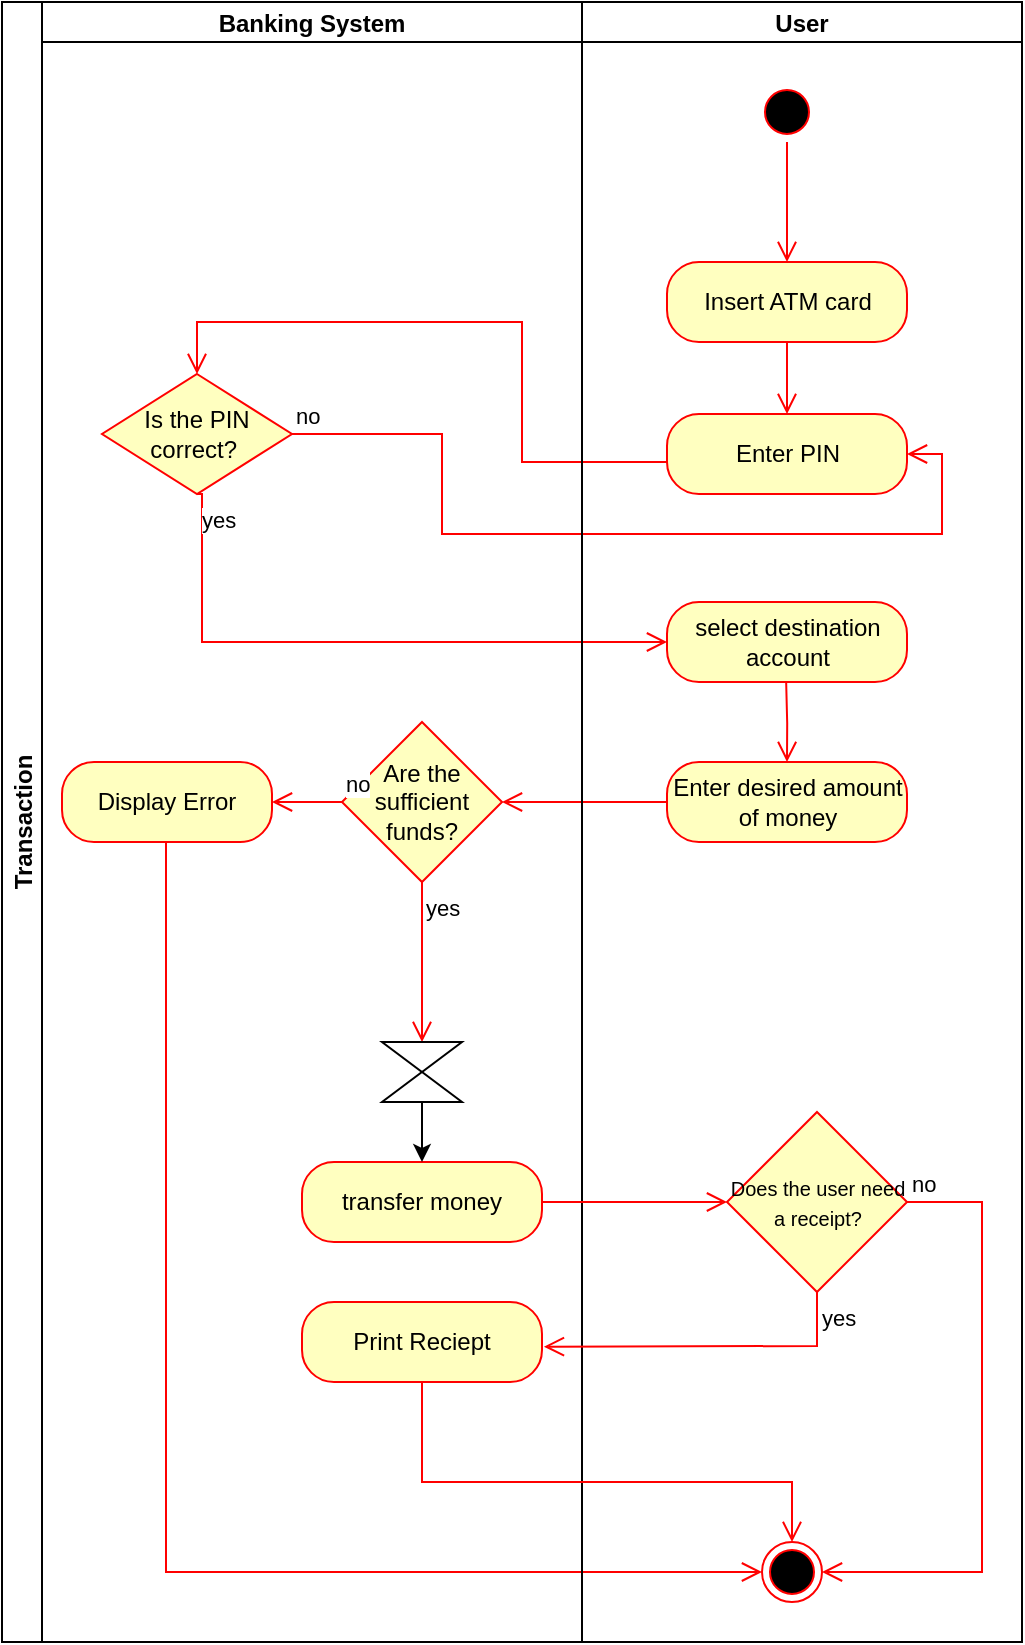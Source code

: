 <mxfile version="24.3.1" type="github">
  <diagram name="Page-1" id="0xEGlJvhAFHPblCupgJv">
    <mxGraphModel dx="2413" dy="1895" grid="1" gridSize="10" guides="1" tooltips="1" connect="1" arrows="1" fold="1" page="1" pageScale="1" pageWidth="850" pageHeight="1100" math="0" shadow="0">
      <root>
        <mxCell id="0" />
        <mxCell id="1" parent="0" />
        <mxCell id="W4o_OMUIAl7zwOc1OcBB-66" value="Transaction" style="swimlane;childLayout=stackLayout;resizeParent=1;resizeParentMax=0;startSize=20;horizontal=0;horizontalStack=1;" vertex="1" parent="1">
          <mxGeometry x="-670" y="-110" width="510" height="820" as="geometry" />
        </mxCell>
        <mxCell id="W4o_OMUIAl7zwOc1OcBB-38" value="" style="edgeStyle=orthogonalEdgeStyle;html=1;verticalAlign=bottom;endArrow=open;endSize=8;strokeColor=#ff0000;rounded=0;entryX=0.5;entryY=0;entryDx=0;entryDy=0;exitX=0;exitY=0.5;exitDx=0;exitDy=0;" edge="1" source="W4o_OMUIAl7zwOc1OcBB-37" parent="W4o_OMUIAl7zwOc1OcBB-66" target="W4o_OMUIAl7zwOc1OcBB-39">
          <mxGeometry relative="1" as="geometry">
            <mxPoint x="432.5" y="286" as="targetPoint" />
            <mxPoint x="450" y="230" as="sourcePoint" />
            <Array as="points">
              <mxPoint x="333" y="230" />
              <mxPoint x="260" y="230" />
              <mxPoint x="260" y="160" />
              <mxPoint x="97" y="160" />
            </Array>
          </mxGeometry>
        </mxCell>
        <mxCell id="W4o_OMUIAl7zwOc1OcBB-40" value="no" style="edgeStyle=orthogonalEdgeStyle;html=1;align=left;verticalAlign=bottom;endArrow=open;endSize=8;strokeColor=#ff0000;rounded=0;entryX=1;entryY=0.5;entryDx=0;entryDy=0;exitX=1;exitY=0.5;exitDx=0;exitDy=0;" edge="1" source="W4o_OMUIAl7zwOc1OcBB-39" parent="W4o_OMUIAl7zwOc1OcBB-66" target="W4o_OMUIAl7zwOc1OcBB-37">
          <mxGeometry x="-1" relative="1" as="geometry">
            <mxPoint x="577.5" y="226" as="targetPoint" />
            <Array as="points">
              <mxPoint x="220" y="216" />
              <mxPoint x="220" y="266" />
              <mxPoint x="470" y="266" />
              <mxPoint x="470" y="226" />
            </Array>
          </mxGeometry>
        </mxCell>
        <mxCell id="W4o_OMUIAl7zwOc1OcBB-48" value="yes" style="edgeStyle=orthogonalEdgeStyle;html=1;align=left;verticalAlign=top;endArrow=open;endSize=8;strokeColor=#ff0000;rounded=0;exitX=0.5;exitY=1;exitDx=0;exitDy=0;entryX=0;entryY=0.5;entryDx=0;entryDy=0;" edge="1" source="W4o_OMUIAl7zwOc1OcBB-39" parent="W4o_OMUIAl7zwOc1OcBB-66" target="W4o_OMUIAl7zwOc1OcBB-43">
          <mxGeometry x="-1" relative="1" as="geometry">
            <mxPoint x="360" y="320" as="targetPoint" />
            <mxPoint x="217.079" y="296.004" as="sourcePoint" />
            <Array as="points">
              <mxPoint x="100" y="246" />
              <mxPoint x="100" y="320" />
            </Array>
          </mxGeometry>
        </mxCell>
        <mxCell id="W4o_OMUIAl7zwOc1OcBB-68" value="Banking System" style="swimlane;startSize=20;" vertex="1" parent="W4o_OMUIAl7zwOc1OcBB-66">
          <mxGeometry x="20" width="270" height="820" as="geometry" />
        </mxCell>
        <mxCell id="W4o_OMUIAl7zwOc1OcBB-39" value="Is the PIN correct?&amp;nbsp;" style="rhombus;whiteSpace=wrap;html=1;fontColor=#000000;fillColor=#ffffc0;strokeColor=#ff0000;" vertex="1" parent="W4o_OMUIAl7zwOc1OcBB-68">
          <mxGeometry x="30" y="186" width="95" height="60" as="geometry" />
        </mxCell>
        <mxCell id="W4o_OMUIAl7zwOc1OcBB-82" value="Are the sufficient funds?" style="rhombus;whiteSpace=wrap;html=1;fontColor=#000000;fillColor=#ffffc0;strokeColor=#ff0000;" vertex="1" parent="W4o_OMUIAl7zwOc1OcBB-68">
          <mxGeometry x="150" y="360" width="80" height="80" as="geometry" />
        </mxCell>
        <mxCell id="W4o_OMUIAl7zwOc1OcBB-77" value="Display Error" style="rounded=1;whiteSpace=wrap;html=1;arcSize=40;fontColor=#000000;fillColor=#ffffc0;strokeColor=#ff0000;" vertex="1" parent="W4o_OMUIAl7zwOc1OcBB-68">
          <mxGeometry x="10" y="380" width="105" height="40" as="geometry" />
        </mxCell>
        <mxCell id="W4o_OMUIAl7zwOc1OcBB-83" value="no" style="edgeStyle=orthogonalEdgeStyle;html=1;align=left;verticalAlign=bottom;endArrow=open;endSize=8;strokeColor=#ff0000;rounded=0;exitX=0;exitY=0.5;exitDx=0;exitDy=0;entryX=1;entryY=0.5;entryDx=0;entryDy=0;" edge="1" source="W4o_OMUIAl7zwOc1OcBB-82" parent="W4o_OMUIAl7zwOc1OcBB-68" target="W4o_OMUIAl7zwOc1OcBB-77">
          <mxGeometry x="-1" relative="1" as="geometry">
            <mxPoint x="40" y="430" as="targetPoint" />
            <mxPoint x="140" y="440" as="sourcePoint" />
            <Array as="points">
              <mxPoint x="150" y="400" />
              <mxPoint x="150" y="400" />
            </Array>
          </mxGeometry>
        </mxCell>
        <mxCell id="W4o_OMUIAl7zwOc1OcBB-88" value="transfer money" style="rounded=1;whiteSpace=wrap;html=1;arcSize=40;fontColor=#000000;fillColor=#ffffc0;strokeColor=#ff0000;" vertex="1" parent="W4o_OMUIAl7zwOc1OcBB-68">
          <mxGeometry x="130" y="580" width="120" height="40" as="geometry" />
        </mxCell>
        <mxCell id="W4o_OMUIAl7zwOc1OcBB-84" value="yes" style="edgeStyle=orthogonalEdgeStyle;html=1;align=left;verticalAlign=top;endArrow=open;endSize=8;strokeColor=#ff0000;rounded=0;entryX=0.5;entryY=0;entryDx=0;entryDy=0;" edge="1" source="W4o_OMUIAl7zwOc1OcBB-82" parent="W4o_OMUIAl7zwOc1OcBB-68" target="W4o_OMUIAl7zwOc1OcBB-97">
          <mxGeometry x="-1" relative="1" as="geometry">
            <mxPoint x="200" y="510" as="targetPoint" />
            <Array as="points">
              <mxPoint x="190" y="520" />
            </Array>
          </mxGeometry>
        </mxCell>
        <mxCell id="W4o_OMUIAl7zwOc1OcBB-91" value="" style="edgeStyle=orthogonalEdgeStyle;html=1;verticalAlign=bottom;endArrow=open;endSize=8;strokeColor=#ff0000;rounded=0;entryX=0;entryY=0.5;entryDx=0;entryDy=0;" edge="1" parent="W4o_OMUIAl7zwOc1OcBB-68" target="W4o_OMUIAl7zwOc1OcBB-42">
          <mxGeometry relative="1" as="geometry">
            <mxPoint x="62.08" y="869.5" as="targetPoint" />
            <mxPoint x="60" y="420" as="sourcePoint" />
            <Array as="points">
              <mxPoint x="62" y="785" />
            </Array>
          </mxGeometry>
        </mxCell>
        <mxCell id="W4o_OMUIAl7zwOc1OcBB-102" value="" style="edgeStyle=orthogonalEdgeStyle;rounded=0;orthogonalLoop=1;jettySize=auto;html=1;" edge="1" parent="W4o_OMUIAl7zwOc1OcBB-68" source="W4o_OMUIAl7zwOc1OcBB-97" target="W4o_OMUIAl7zwOc1OcBB-88">
          <mxGeometry relative="1" as="geometry" />
        </mxCell>
        <mxCell id="W4o_OMUIAl7zwOc1OcBB-97" value="" style="shape=collate;html=1;" vertex="1" parent="W4o_OMUIAl7zwOc1OcBB-68">
          <mxGeometry x="170" y="520" width="40" height="30" as="geometry" />
        </mxCell>
        <mxCell id="W4o_OMUIAl7zwOc1OcBB-106" value="Print Reciept" style="rounded=1;whiteSpace=wrap;html=1;arcSize=40;fontColor=#000000;fillColor=#ffffc0;strokeColor=#ff0000;" vertex="1" parent="W4o_OMUIAl7zwOc1OcBB-68">
          <mxGeometry x="130" y="650" width="120" height="40" as="geometry" />
        </mxCell>
        <mxCell id="W4o_OMUIAl7zwOc1OcBB-80" value="" style="edgeStyle=orthogonalEdgeStyle;html=1;verticalAlign=bottom;endArrow=open;endSize=8;strokeColor=#ff0000;rounded=0;exitX=0;exitY=0.5;exitDx=0;exitDy=0;" edge="1" source="W4o_OMUIAl7zwOc1OcBB-79" parent="W4o_OMUIAl7zwOc1OcBB-66">
          <mxGeometry relative="1" as="geometry">
            <mxPoint x="250" y="400" as="targetPoint" />
            <mxPoint x="370" y="400" as="sourcePoint" />
            <Array as="points">
              <mxPoint x="320" y="400" />
              <mxPoint x="320" y="400" />
            </Array>
          </mxGeometry>
        </mxCell>
        <mxCell id="W4o_OMUIAl7zwOc1OcBB-69" value="User" style="swimlane;startSize=20;" vertex="1" parent="W4o_OMUIAl7zwOc1OcBB-66">
          <mxGeometry x="290" width="220" height="820" as="geometry" />
        </mxCell>
        <mxCell id="W4o_OMUIAl7zwOc1OcBB-32" value="" style="ellipse;html=1;shape=startState;fillColor=#000000;strokeColor=#ff0000;" vertex="1" parent="W4o_OMUIAl7zwOc1OcBB-69">
          <mxGeometry x="87.5" y="40" width="30" height="30" as="geometry" />
        </mxCell>
        <mxCell id="W4o_OMUIAl7zwOc1OcBB-33" value="" style="edgeStyle=orthogonalEdgeStyle;html=1;verticalAlign=bottom;endArrow=open;endSize=8;strokeColor=#ff0000;rounded=0;" edge="1" source="W4o_OMUIAl7zwOc1OcBB-32" parent="W4o_OMUIAl7zwOc1OcBB-69">
          <mxGeometry relative="1" as="geometry">
            <mxPoint x="102.5" y="130" as="targetPoint" />
          </mxGeometry>
        </mxCell>
        <mxCell id="W4o_OMUIAl7zwOc1OcBB-35" value="Insert ATM card" style="rounded=1;whiteSpace=wrap;html=1;arcSize=40;fontColor=#000000;fillColor=#ffffc0;strokeColor=#ff0000;" vertex="1" parent="W4o_OMUIAl7zwOc1OcBB-69">
          <mxGeometry x="42.5" y="130" width="120" height="40" as="geometry" />
        </mxCell>
        <mxCell id="W4o_OMUIAl7zwOc1OcBB-36" value="" style="edgeStyle=orthogonalEdgeStyle;html=1;verticalAlign=bottom;endArrow=open;endSize=8;strokeColor=#ff0000;rounded=0;entryX=0.5;entryY=0;entryDx=0;entryDy=0;" edge="1" source="W4o_OMUIAl7zwOc1OcBB-35" parent="W4o_OMUIAl7zwOc1OcBB-69" target="W4o_OMUIAl7zwOc1OcBB-37">
          <mxGeometry relative="1" as="geometry">
            <mxPoint x="102.5" y="230" as="targetPoint" />
          </mxGeometry>
        </mxCell>
        <mxCell id="W4o_OMUIAl7zwOc1OcBB-37" value="Enter PIN" style="rounded=1;whiteSpace=wrap;html=1;arcSize=40;fontColor=#000000;fillColor=#ffffc0;strokeColor=#ff0000;" vertex="1" parent="W4o_OMUIAl7zwOc1OcBB-69">
          <mxGeometry x="42.5" y="206" width="120" height="40" as="geometry" />
        </mxCell>
        <mxCell id="W4o_OMUIAl7zwOc1OcBB-43" value="select destination account" style="rounded=1;whiteSpace=wrap;html=1;arcSize=40;fontColor=#000000;fillColor=#ffffc0;strokeColor=#ff0000;" vertex="1" parent="W4o_OMUIAl7zwOc1OcBB-69">
          <mxGeometry x="42.5" y="300" width="120" height="40" as="geometry" />
        </mxCell>
        <mxCell id="W4o_OMUIAl7zwOc1OcBB-78" value="" style="edgeStyle=orthogonalEdgeStyle;html=1;verticalAlign=bottom;endArrow=open;endSize=8;strokeColor=#ff0000;rounded=0;entryX=0.5;entryY=0;entryDx=0;entryDy=0;" edge="1" parent="W4o_OMUIAl7zwOc1OcBB-69" target="W4o_OMUIAl7zwOc1OcBB-79">
          <mxGeometry relative="1" as="geometry">
            <mxPoint x="102.08" y="470" as="targetPoint" />
            <mxPoint x="102.08" y="340" as="sourcePoint" />
            <Array as="points" />
          </mxGeometry>
        </mxCell>
        <mxCell id="W4o_OMUIAl7zwOc1OcBB-79" value="Enter desired amount of money" style="rounded=1;whiteSpace=wrap;html=1;arcSize=40;fontColor=#000000;fillColor=#ffffc0;strokeColor=#ff0000;" vertex="1" parent="W4o_OMUIAl7zwOc1OcBB-69">
          <mxGeometry x="42.5" y="380" width="120" height="40" as="geometry" />
        </mxCell>
        <mxCell id="W4o_OMUIAl7zwOc1OcBB-42" value="" style="ellipse;html=1;shape=endState;fillColor=#000000;strokeColor=#ff0000;" vertex="1" parent="W4o_OMUIAl7zwOc1OcBB-69">
          <mxGeometry x="90" y="770" width="30" height="30" as="geometry" />
        </mxCell>
        <mxCell id="W4o_OMUIAl7zwOc1OcBB-103" value="&lt;span style=&quot;font-size: 10px;&quot;&gt;Does the user need a receipt?&lt;/span&gt;" style="rhombus;whiteSpace=wrap;html=1;fontColor=#000000;fillColor=#ffffc0;strokeColor=#ff0000;" vertex="1" parent="W4o_OMUIAl7zwOc1OcBB-69">
          <mxGeometry x="72.5" y="555" width="90" height="90" as="geometry" />
        </mxCell>
        <mxCell id="W4o_OMUIAl7zwOc1OcBB-104" value="no" style="edgeStyle=orthogonalEdgeStyle;html=1;align=left;verticalAlign=bottom;endArrow=open;endSize=8;strokeColor=#ff0000;rounded=0;entryX=1;entryY=0.5;entryDx=0;entryDy=0;exitX=1;exitY=0.5;exitDx=0;exitDy=0;" edge="1" source="W4o_OMUIAl7zwOc1OcBB-103" parent="W4o_OMUIAl7zwOc1OcBB-69" target="W4o_OMUIAl7zwOc1OcBB-42">
          <mxGeometry x="-1" relative="1" as="geometry">
            <mxPoint x="130.0" y="785.12" as="targetPoint" />
            <mxPoint x="168.68" y="600" as="sourcePoint" />
            <Array as="points">
              <mxPoint x="200" y="600" />
              <mxPoint x="200" y="785" />
            </Array>
          </mxGeometry>
        </mxCell>
        <mxCell id="W4o_OMUIAl7zwOc1OcBB-107" value="" style="edgeStyle=orthogonalEdgeStyle;html=1;verticalAlign=bottom;endArrow=open;endSize=8;strokeColor=#ff0000;rounded=0;entryX=0.5;entryY=0;entryDx=0;entryDy=0;" edge="1" source="W4o_OMUIAl7zwOc1OcBB-106" parent="W4o_OMUIAl7zwOc1OcBB-66" target="W4o_OMUIAl7zwOc1OcBB-42">
          <mxGeometry relative="1" as="geometry">
            <mxPoint x="340" y="750" as="targetPoint" />
            <Array as="points">
              <mxPoint x="340" y="740" />
              <mxPoint x="515" y="740" />
            </Array>
          </mxGeometry>
        </mxCell>
        <mxCell id="W4o_OMUIAl7zwOc1OcBB-105" value="yes" style="edgeStyle=orthogonalEdgeStyle;html=1;align=left;verticalAlign=top;endArrow=open;endSize=8;strokeColor=#ff0000;rounded=0;entryX=1.008;entryY=0.558;entryDx=0;entryDy=0;exitX=0.5;exitY=1;exitDx=0;exitDy=0;entryPerimeter=0;" edge="1" source="W4o_OMUIAl7zwOc1OcBB-103" parent="W4o_OMUIAl7zwOc1OcBB-66" target="W4o_OMUIAl7zwOc1OcBB-106">
          <mxGeometry x="-1" relative="1" as="geometry">
            <mxPoint x="397.5" y="673.5" as="targetPoint" />
            <mxPoint x="527.5" y="646" as="sourcePoint" />
            <Array as="points">
              <mxPoint x="408" y="672" />
              <mxPoint x="408" y="672" />
            </Array>
          </mxGeometry>
        </mxCell>
        <mxCell id="W4o_OMUIAl7zwOc1OcBB-95" value="" style="edgeStyle=orthogonalEdgeStyle;html=1;verticalAlign=bottom;endArrow=open;endSize=8;strokeColor=#ff0000;rounded=0;exitX=1;exitY=0.5;exitDx=0;exitDy=0;entryX=0;entryY=0.5;entryDx=0;entryDy=0;" edge="1" source="W4o_OMUIAl7zwOc1OcBB-88" parent="W4o_OMUIAl7zwOc1OcBB-66" target="W4o_OMUIAl7zwOc1OcBB-103">
          <mxGeometry relative="1" as="geometry">
            <mxPoint x="360" y="530" as="targetPoint" />
            <mxPoint x="280" y="470" as="sourcePoint" />
            <Array as="points" />
          </mxGeometry>
        </mxCell>
      </root>
    </mxGraphModel>
  </diagram>
</mxfile>
